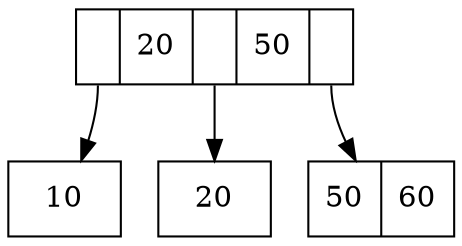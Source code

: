 digraph btree {
n3:pn1 -> n1
n1 [shape=record, label="10"];
n3:pn8 -> n8
n8 [shape=record, label="20"];
n3:pn2 -> n2
n2 [shape=record, label="50|60"];
n3 [shape=record, label="<pn1>|20|<pn8>|50|<pn2>"];

}
